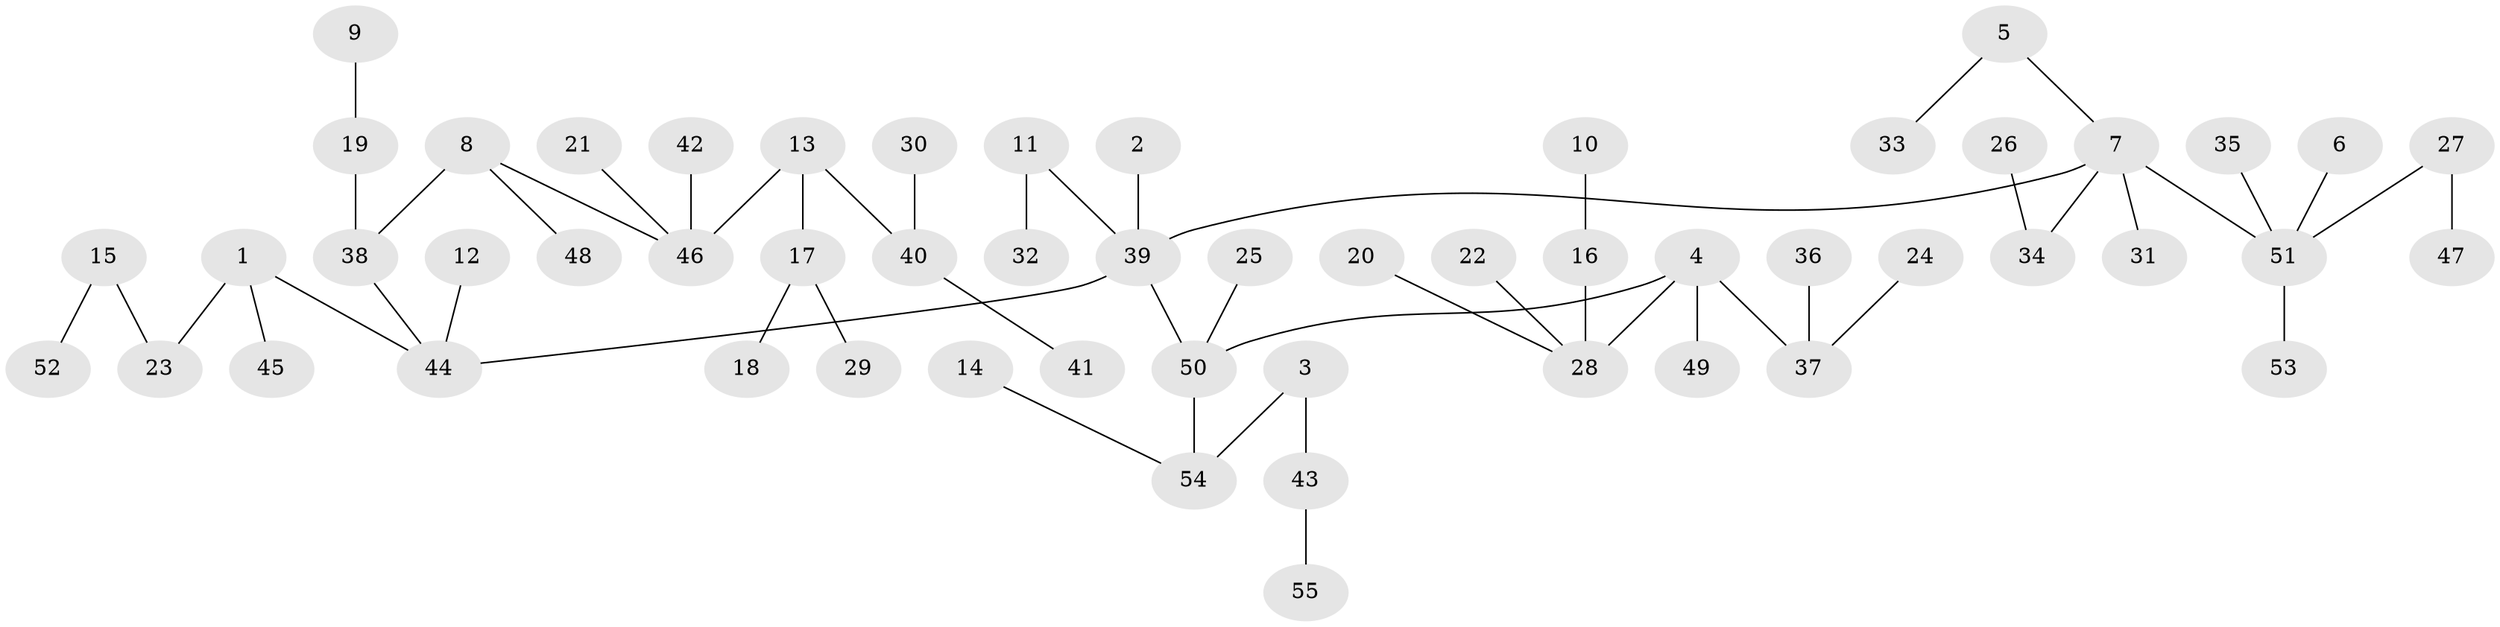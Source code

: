 // original degree distribution, {7: 0.027522935779816515, 5: 0.027522935779816515, 3: 0.12844036697247707, 2: 0.23853211009174313, 6: 0.009174311926605505, 4: 0.05504587155963303, 1: 0.5137614678899083}
// Generated by graph-tools (version 1.1) at 2025/02/03/09/25 03:02:16]
// undirected, 55 vertices, 54 edges
graph export_dot {
graph [start="1"]
  node [color=gray90,style=filled];
  1;
  2;
  3;
  4;
  5;
  6;
  7;
  8;
  9;
  10;
  11;
  12;
  13;
  14;
  15;
  16;
  17;
  18;
  19;
  20;
  21;
  22;
  23;
  24;
  25;
  26;
  27;
  28;
  29;
  30;
  31;
  32;
  33;
  34;
  35;
  36;
  37;
  38;
  39;
  40;
  41;
  42;
  43;
  44;
  45;
  46;
  47;
  48;
  49;
  50;
  51;
  52;
  53;
  54;
  55;
  1 -- 23 [weight=1.0];
  1 -- 44 [weight=1.0];
  1 -- 45 [weight=1.0];
  2 -- 39 [weight=1.0];
  3 -- 43 [weight=1.0];
  3 -- 54 [weight=1.0];
  4 -- 28 [weight=1.0];
  4 -- 37 [weight=1.0];
  4 -- 49 [weight=1.0];
  4 -- 50 [weight=1.0];
  5 -- 7 [weight=1.0];
  5 -- 33 [weight=1.0];
  6 -- 51 [weight=1.0];
  7 -- 31 [weight=1.0];
  7 -- 34 [weight=1.0];
  7 -- 39 [weight=1.0];
  7 -- 51 [weight=1.0];
  8 -- 38 [weight=1.0];
  8 -- 46 [weight=1.0];
  8 -- 48 [weight=1.0];
  9 -- 19 [weight=1.0];
  10 -- 16 [weight=1.0];
  11 -- 32 [weight=1.0];
  11 -- 39 [weight=1.0];
  12 -- 44 [weight=1.0];
  13 -- 17 [weight=1.0];
  13 -- 40 [weight=1.0];
  13 -- 46 [weight=1.0];
  14 -- 54 [weight=1.0];
  15 -- 23 [weight=1.0];
  15 -- 52 [weight=1.0];
  16 -- 28 [weight=1.0];
  17 -- 18 [weight=1.0];
  17 -- 29 [weight=1.0];
  19 -- 38 [weight=1.0];
  20 -- 28 [weight=1.0];
  21 -- 46 [weight=1.0];
  22 -- 28 [weight=1.0];
  24 -- 37 [weight=1.0];
  25 -- 50 [weight=1.0];
  26 -- 34 [weight=1.0];
  27 -- 47 [weight=1.0];
  27 -- 51 [weight=1.0];
  30 -- 40 [weight=1.0];
  35 -- 51 [weight=1.0];
  36 -- 37 [weight=1.0];
  38 -- 44 [weight=1.0];
  39 -- 44 [weight=1.0];
  39 -- 50 [weight=1.0];
  40 -- 41 [weight=1.0];
  42 -- 46 [weight=1.0];
  43 -- 55 [weight=1.0];
  50 -- 54 [weight=1.0];
  51 -- 53 [weight=1.0];
}
